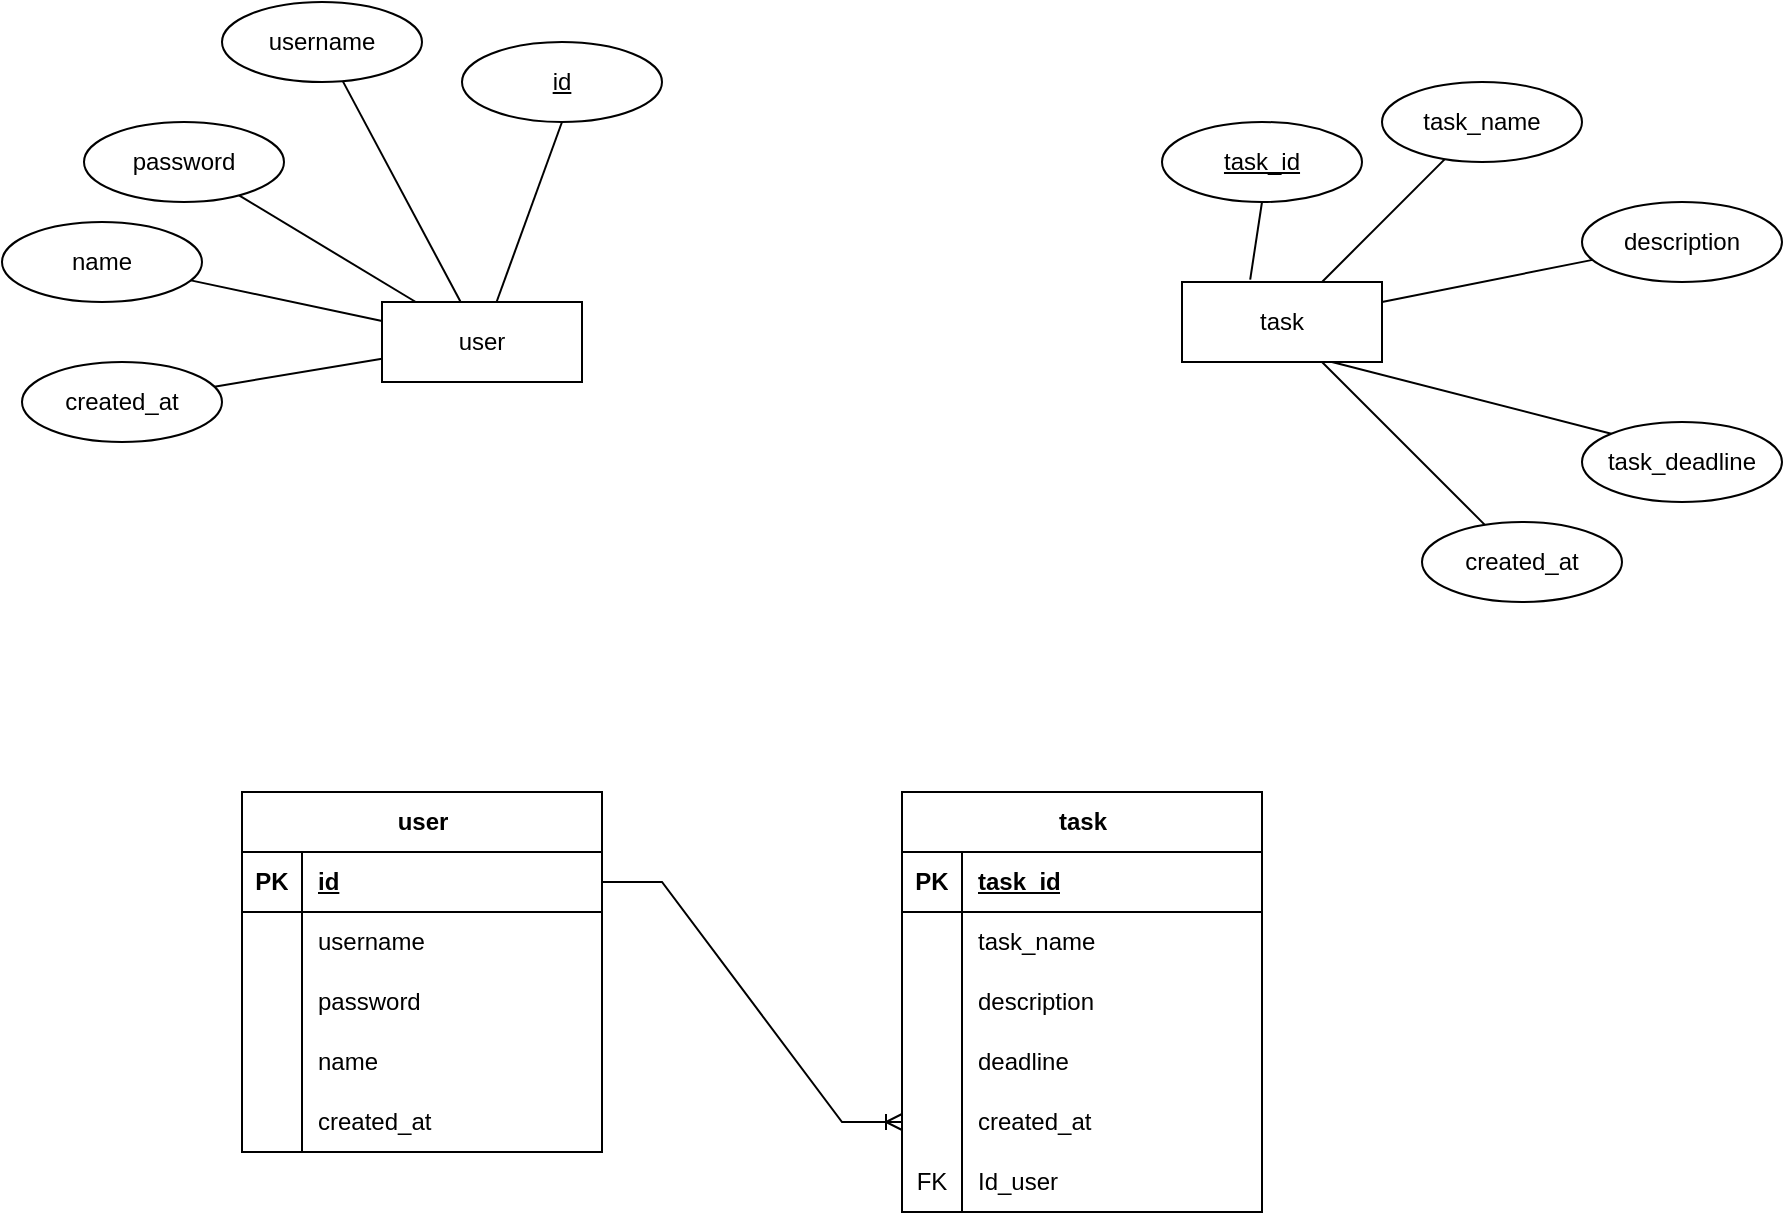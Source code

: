 <mxfile version="24.4.0" type="device">
  <diagram name="Page-1" id="Di5r2Wc61FgacvwooUjU">
    <mxGraphModel dx="1730" dy="460" grid="1" gridSize="10" guides="1" tooltips="1" connect="1" arrows="1" fold="1" page="1" pageScale="1" pageWidth="850" pageHeight="1100" math="0" shadow="0">
      <root>
        <mxCell id="0" />
        <mxCell id="1" parent="0" />
        <mxCell id="1Q9HF7P5_NUZlkHXL_W3-1" value="user" style="whiteSpace=wrap;html=1;align=center;" parent="1" vertex="1">
          <mxGeometry x="80" y="150" width="100" height="40" as="geometry" />
        </mxCell>
        <mxCell id="1Q9HF7P5_NUZlkHXL_W3-2" value="task" style="whiteSpace=wrap;html=1;align=center;" parent="1" vertex="1">
          <mxGeometry x="480" y="140" width="100" height="40" as="geometry" />
        </mxCell>
        <mxCell id="1Q9HF7P5_NUZlkHXL_W3-21" style="rounded=0;orthogonalLoop=1;jettySize=auto;html=1;exitX=0.5;exitY=1;exitDx=0;exitDy=0;endArrow=none;endFill=0;" parent="1" source="1Q9HF7P5_NUZlkHXL_W3-3" target="1Q9HF7P5_NUZlkHXL_W3-1" edge="1">
          <mxGeometry relative="1" as="geometry" />
        </mxCell>
        <mxCell id="1Q9HF7P5_NUZlkHXL_W3-3" value="id" style="ellipse;whiteSpace=wrap;html=1;align=center;fontStyle=4;" parent="1" vertex="1">
          <mxGeometry x="120" y="20" width="100" height="40" as="geometry" />
        </mxCell>
        <mxCell id="1Q9HF7P5_NUZlkHXL_W3-4" value="task_id" style="ellipse;whiteSpace=wrap;html=1;align=center;fontStyle=4;" parent="1" vertex="1">
          <mxGeometry x="470" y="60" width="100" height="40" as="geometry" />
        </mxCell>
        <mxCell id="1Q9HF7P5_NUZlkHXL_W3-5" value="username" style="ellipse;whiteSpace=wrap;html=1;align=center;" parent="1" vertex="1">
          <mxGeometry width="100" height="40" as="geometry" />
        </mxCell>
        <mxCell id="1Q9HF7P5_NUZlkHXL_W3-23" style="rounded=0;orthogonalLoop=1;jettySize=auto;html=1;endArrow=none;endFill=0;" parent="1" source="1Q9HF7P5_NUZlkHXL_W3-6" target="1Q9HF7P5_NUZlkHXL_W3-1" edge="1">
          <mxGeometry relative="1" as="geometry" />
        </mxCell>
        <mxCell id="1Q9HF7P5_NUZlkHXL_W3-6" value="password" style="ellipse;whiteSpace=wrap;html=1;align=center;" parent="1" vertex="1">
          <mxGeometry x="-69" y="60" width="100" height="40" as="geometry" />
        </mxCell>
        <mxCell id="1Q9HF7P5_NUZlkHXL_W3-8" value="description" style="ellipse;whiteSpace=wrap;html=1;align=center;" parent="1" vertex="1">
          <mxGeometry x="680" y="100" width="100" height="40" as="geometry" />
        </mxCell>
        <mxCell id="1Q9HF7P5_NUZlkHXL_W3-19" style="rounded=0;orthogonalLoop=1;jettySize=auto;html=1;endArrow=none;endFill=0;" parent="1" source="1Q9HF7P5_NUZlkHXL_W3-9" target="1Q9HF7P5_NUZlkHXL_W3-2" edge="1">
          <mxGeometry relative="1" as="geometry" />
        </mxCell>
        <mxCell id="1Q9HF7P5_NUZlkHXL_W3-9" value="task_name" style="ellipse;whiteSpace=wrap;html=1;align=center;" parent="1" vertex="1">
          <mxGeometry x="580" y="40" width="100" height="40" as="geometry" />
        </mxCell>
        <mxCell id="1Q9HF7P5_NUZlkHXL_W3-20" style="rounded=0;orthogonalLoop=1;jettySize=auto;html=1;exitX=0;exitY=0;exitDx=0;exitDy=0;entryX=0.75;entryY=1;entryDx=0;entryDy=0;endArrow=none;endFill=0;" parent="1" source="1Q9HF7P5_NUZlkHXL_W3-10" target="1Q9HF7P5_NUZlkHXL_W3-2" edge="1">
          <mxGeometry relative="1" as="geometry" />
        </mxCell>
        <mxCell id="1Q9HF7P5_NUZlkHXL_W3-10" value="task_deadline" style="ellipse;whiteSpace=wrap;html=1;align=center;" parent="1" vertex="1">
          <mxGeometry x="680" y="210" width="100" height="40" as="geometry" />
        </mxCell>
        <mxCell id="1Q9HF7P5_NUZlkHXL_W3-14" style="rounded=0;orthogonalLoop=1;jettySize=auto;html=1;exitX=0.5;exitY=1;exitDx=0;exitDy=0;entryX=0.341;entryY=-0.03;entryDx=0;entryDy=0;entryPerimeter=0;endArrow=none;endFill=0;" parent="1" source="1Q9HF7P5_NUZlkHXL_W3-4" target="1Q9HF7P5_NUZlkHXL_W3-2" edge="1">
          <mxGeometry relative="1" as="geometry" />
        </mxCell>
        <mxCell id="1Q9HF7P5_NUZlkHXL_W3-18" style="rounded=0;orthogonalLoop=1;jettySize=auto;html=1;endArrow=none;endFill=0;" parent="1" source="1Q9HF7P5_NUZlkHXL_W3-8" target="1Q9HF7P5_NUZlkHXL_W3-2" edge="1">
          <mxGeometry relative="1" as="geometry" />
        </mxCell>
        <mxCell id="1Q9HF7P5_NUZlkHXL_W3-22" style="rounded=0;orthogonalLoop=1;jettySize=auto;html=1;endArrow=none;endFill=0;" parent="1" source="1Q9HF7P5_NUZlkHXL_W3-5" target="1Q9HF7P5_NUZlkHXL_W3-1" edge="1">
          <mxGeometry relative="1" as="geometry" />
        </mxCell>
        <mxCell id="1Q9HF7P5_NUZlkHXL_W3-24" value="user" style="shape=table;startSize=30;container=1;collapsible=1;childLayout=tableLayout;fixedRows=1;rowLines=0;fontStyle=1;align=center;resizeLast=1;html=1;" parent="1" vertex="1">
          <mxGeometry x="10" y="395" width="180" height="180" as="geometry" />
        </mxCell>
        <mxCell id="1Q9HF7P5_NUZlkHXL_W3-25" value="" style="shape=tableRow;horizontal=0;startSize=0;swimlaneHead=0;swimlaneBody=0;fillColor=none;collapsible=0;dropTarget=0;points=[[0,0.5],[1,0.5]];portConstraint=eastwest;top=0;left=0;right=0;bottom=1;" parent="1Q9HF7P5_NUZlkHXL_W3-24" vertex="1">
          <mxGeometry y="30" width="180" height="30" as="geometry" />
        </mxCell>
        <mxCell id="1Q9HF7P5_NUZlkHXL_W3-26" value="PK" style="shape=partialRectangle;connectable=0;fillColor=none;top=0;left=0;bottom=0;right=0;fontStyle=1;overflow=hidden;whiteSpace=wrap;html=1;" parent="1Q9HF7P5_NUZlkHXL_W3-25" vertex="1">
          <mxGeometry width="30" height="30" as="geometry">
            <mxRectangle width="30" height="30" as="alternateBounds" />
          </mxGeometry>
        </mxCell>
        <mxCell id="1Q9HF7P5_NUZlkHXL_W3-27" value="id" style="shape=partialRectangle;connectable=0;fillColor=none;top=0;left=0;bottom=0;right=0;align=left;spacingLeft=6;fontStyle=5;overflow=hidden;whiteSpace=wrap;html=1;" parent="1Q9HF7P5_NUZlkHXL_W3-25" vertex="1">
          <mxGeometry x="30" width="150" height="30" as="geometry">
            <mxRectangle width="150" height="30" as="alternateBounds" />
          </mxGeometry>
        </mxCell>
        <mxCell id="1Q9HF7P5_NUZlkHXL_W3-28" value="" style="shape=tableRow;horizontal=0;startSize=0;swimlaneHead=0;swimlaneBody=0;fillColor=none;collapsible=0;dropTarget=0;points=[[0,0.5],[1,0.5]];portConstraint=eastwest;top=0;left=0;right=0;bottom=0;" parent="1Q9HF7P5_NUZlkHXL_W3-24" vertex="1">
          <mxGeometry y="60" width="180" height="30" as="geometry" />
        </mxCell>
        <mxCell id="1Q9HF7P5_NUZlkHXL_W3-29" value="" style="shape=partialRectangle;connectable=0;fillColor=none;top=0;left=0;bottom=0;right=0;editable=1;overflow=hidden;whiteSpace=wrap;html=1;" parent="1Q9HF7P5_NUZlkHXL_W3-28" vertex="1">
          <mxGeometry width="30" height="30" as="geometry">
            <mxRectangle width="30" height="30" as="alternateBounds" />
          </mxGeometry>
        </mxCell>
        <mxCell id="1Q9HF7P5_NUZlkHXL_W3-30" value="username" style="shape=partialRectangle;connectable=0;fillColor=none;top=0;left=0;bottom=0;right=0;align=left;spacingLeft=6;overflow=hidden;whiteSpace=wrap;html=1;" parent="1Q9HF7P5_NUZlkHXL_W3-28" vertex="1">
          <mxGeometry x="30" width="150" height="30" as="geometry">
            <mxRectangle width="150" height="30" as="alternateBounds" />
          </mxGeometry>
        </mxCell>
        <mxCell id="1Q9HF7P5_NUZlkHXL_W3-31" value="" style="shape=tableRow;horizontal=0;startSize=0;swimlaneHead=0;swimlaneBody=0;fillColor=none;collapsible=0;dropTarget=0;points=[[0,0.5],[1,0.5]];portConstraint=eastwest;top=0;left=0;right=0;bottom=0;" parent="1Q9HF7P5_NUZlkHXL_W3-24" vertex="1">
          <mxGeometry y="90" width="180" height="30" as="geometry" />
        </mxCell>
        <mxCell id="1Q9HF7P5_NUZlkHXL_W3-32" value="" style="shape=partialRectangle;connectable=0;fillColor=none;top=0;left=0;bottom=0;right=0;editable=1;overflow=hidden;whiteSpace=wrap;html=1;" parent="1Q9HF7P5_NUZlkHXL_W3-31" vertex="1">
          <mxGeometry width="30" height="30" as="geometry">
            <mxRectangle width="30" height="30" as="alternateBounds" />
          </mxGeometry>
        </mxCell>
        <mxCell id="1Q9HF7P5_NUZlkHXL_W3-33" value="password" style="shape=partialRectangle;connectable=0;fillColor=none;top=0;left=0;bottom=0;right=0;align=left;spacingLeft=6;overflow=hidden;whiteSpace=wrap;html=1;" parent="1Q9HF7P5_NUZlkHXL_W3-31" vertex="1">
          <mxGeometry x="30" width="150" height="30" as="geometry">
            <mxRectangle width="150" height="30" as="alternateBounds" />
          </mxGeometry>
        </mxCell>
        <mxCell id="pwhci624bW22p_LP742F-10" style="shape=tableRow;horizontal=0;startSize=0;swimlaneHead=0;swimlaneBody=0;fillColor=none;collapsible=0;dropTarget=0;points=[[0,0.5],[1,0.5]];portConstraint=eastwest;top=0;left=0;right=0;bottom=0;" vertex="1" parent="1Q9HF7P5_NUZlkHXL_W3-24">
          <mxGeometry y="120" width="180" height="30" as="geometry" />
        </mxCell>
        <mxCell id="pwhci624bW22p_LP742F-11" style="shape=partialRectangle;connectable=0;fillColor=none;top=0;left=0;bottom=0;right=0;editable=1;overflow=hidden;whiteSpace=wrap;html=1;" vertex="1" parent="pwhci624bW22p_LP742F-10">
          <mxGeometry width="30" height="30" as="geometry">
            <mxRectangle width="30" height="30" as="alternateBounds" />
          </mxGeometry>
        </mxCell>
        <mxCell id="pwhci624bW22p_LP742F-12" value="name" style="shape=partialRectangle;connectable=0;fillColor=none;top=0;left=0;bottom=0;right=0;align=left;spacingLeft=6;overflow=hidden;whiteSpace=wrap;html=1;" vertex="1" parent="pwhci624bW22p_LP742F-10">
          <mxGeometry x="30" width="150" height="30" as="geometry">
            <mxRectangle width="150" height="30" as="alternateBounds" />
          </mxGeometry>
        </mxCell>
        <mxCell id="pwhci624bW22p_LP742F-13" style="shape=tableRow;horizontal=0;startSize=0;swimlaneHead=0;swimlaneBody=0;fillColor=none;collapsible=0;dropTarget=0;points=[[0,0.5],[1,0.5]];portConstraint=eastwest;top=0;left=0;right=0;bottom=0;" vertex="1" parent="1Q9HF7P5_NUZlkHXL_W3-24">
          <mxGeometry y="150" width="180" height="30" as="geometry" />
        </mxCell>
        <mxCell id="pwhci624bW22p_LP742F-14" style="shape=partialRectangle;connectable=0;fillColor=none;top=0;left=0;bottom=0;right=0;editable=1;overflow=hidden;whiteSpace=wrap;html=1;" vertex="1" parent="pwhci624bW22p_LP742F-13">
          <mxGeometry width="30" height="30" as="geometry">
            <mxRectangle width="30" height="30" as="alternateBounds" />
          </mxGeometry>
        </mxCell>
        <mxCell id="pwhci624bW22p_LP742F-15" value="created_at" style="shape=partialRectangle;connectable=0;fillColor=none;top=0;left=0;bottom=0;right=0;align=left;spacingLeft=6;overflow=hidden;whiteSpace=wrap;html=1;" vertex="1" parent="pwhci624bW22p_LP742F-13">
          <mxGeometry x="30" width="150" height="30" as="geometry">
            <mxRectangle width="150" height="30" as="alternateBounds" />
          </mxGeometry>
        </mxCell>
        <mxCell id="1Q9HF7P5_NUZlkHXL_W3-37" value="task" style="shape=table;startSize=30;container=1;collapsible=1;childLayout=tableLayout;fixedRows=1;rowLines=0;fontStyle=1;align=center;resizeLast=1;html=1;" parent="1" vertex="1">
          <mxGeometry x="340" y="395" width="180" height="210" as="geometry" />
        </mxCell>
        <mxCell id="1Q9HF7P5_NUZlkHXL_W3-38" value="" style="shape=tableRow;horizontal=0;startSize=0;swimlaneHead=0;swimlaneBody=0;fillColor=none;collapsible=0;dropTarget=0;points=[[0,0.5],[1,0.5]];portConstraint=eastwest;top=0;left=0;right=0;bottom=1;" parent="1Q9HF7P5_NUZlkHXL_W3-37" vertex="1">
          <mxGeometry y="30" width="180" height="30" as="geometry" />
        </mxCell>
        <mxCell id="1Q9HF7P5_NUZlkHXL_W3-39" value="PK" style="shape=partialRectangle;connectable=0;fillColor=none;top=0;left=0;bottom=0;right=0;fontStyle=1;overflow=hidden;whiteSpace=wrap;html=1;" parent="1Q9HF7P5_NUZlkHXL_W3-38" vertex="1">
          <mxGeometry width="30" height="30" as="geometry">
            <mxRectangle width="30" height="30" as="alternateBounds" />
          </mxGeometry>
        </mxCell>
        <mxCell id="1Q9HF7P5_NUZlkHXL_W3-40" value="task_id" style="shape=partialRectangle;connectable=0;fillColor=none;top=0;left=0;bottom=0;right=0;align=left;spacingLeft=6;fontStyle=5;overflow=hidden;whiteSpace=wrap;html=1;" parent="1Q9HF7P5_NUZlkHXL_W3-38" vertex="1">
          <mxGeometry x="30" width="150" height="30" as="geometry">
            <mxRectangle width="150" height="30" as="alternateBounds" />
          </mxGeometry>
        </mxCell>
        <mxCell id="1Q9HF7P5_NUZlkHXL_W3-41" value="" style="shape=tableRow;horizontal=0;startSize=0;swimlaneHead=0;swimlaneBody=0;fillColor=none;collapsible=0;dropTarget=0;points=[[0,0.5],[1,0.5]];portConstraint=eastwest;top=0;left=0;right=0;bottom=0;" parent="1Q9HF7P5_NUZlkHXL_W3-37" vertex="1">
          <mxGeometry y="60" width="180" height="30" as="geometry" />
        </mxCell>
        <mxCell id="1Q9HF7P5_NUZlkHXL_W3-42" value="" style="shape=partialRectangle;connectable=0;fillColor=none;top=0;left=0;bottom=0;right=0;editable=1;overflow=hidden;whiteSpace=wrap;html=1;" parent="1Q9HF7P5_NUZlkHXL_W3-41" vertex="1">
          <mxGeometry width="30" height="30" as="geometry">
            <mxRectangle width="30" height="30" as="alternateBounds" />
          </mxGeometry>
        </mxCell>
        <mxCell id="1Q9HF7P5_NUZlkHXL_W3-43" value="task_name" style="shape=partialRectangle;connectable=0;fillColor=none;top=0;left=0;bottom=0;right=0;align=left;spacingLeft=6;overflow=hidden;whiteSpace=wrap;html=1;" parent="1Q9HF7P5_NUZlkHXL_W3-41" vertex="1">
          <mxGeometry x="30" width="150" height="30" as="geometry">
            <mxRectangle width="150" height="30" as="alternateBounds" />
          </mxGeometry>
        </mxCell>
        <mxCell id="1Q9HF7P5_NUZlkHXL_W3-44" value="" style="shape=tableRow;horizontal=0;startSize=0;swimlaneHead=0;swimlaneBody=0;fillColor=none;collapsible=0;dropTarget=0;points=[[0,0.5],[1,0.5]];portConstraint=eastwest;top=0;left=0;right=0;bottom=0;" parent="1Q9HF7P5_NUZlkHXL_W3-37" vertex="1">
          <mxGeometry y="90" width="180" height="30" as="geometry" />
        </mxCell>
        <mxCell id="1Q9HF7P5_NUZlkHXL_W3-45" value="" style="shape=partialRectangle;connectable=0;fillColor=none;top=0;left=0;bottom=0;right=0;editable=1;overflow=hidden;whiteSpace=wrap;html=1;" parent="1Q9HF7P5_NUZlkHXL_W3-44" vertex="1">
          <mxGeometry width="30" height="30" as="geometry">
            <mxRectangle width="30" height="30" as="alternateBounds" />
          </mxGeometry>
        </mxCell>
        <mxCell id="1Q9HF7P5_NUZlkHXL_W3-46" value="description" style="shape=partialRectangle;connectable=0;fillColor=none;top=0;left=0;bottom=0;right=0;align=left;spacingLeft=6;overflow=hidden;whiteSpace=wrap;html=1;" parent="1Q9HF7P5_NUZlkHXL_W3-44" vertex="1">
          <mxGeometry x="30" width="150" height="30" as="geometry">
            <mxRectangle width="150" height="30" as="alternateBounds" />
          </mxGeometry>
        </mxCell>
        <mxCell id="1Q9HF7P5_NUZlkHXL_W3-47" value="" style="shape=tableRow;horizontal=0;startSize=0;swimlaneHead=0;swimlaneBody=0;fillColor=none;collapsible=0;dropTarget=0;points=[[0,0.5],[1,0.5]];portConstraint=eastwest;top=0;left=0;right=0;bottom=0;" parent="1Q9HF7P5_NUZlkHXL_W3-37" vertex="1">
          <mxGeometry y="120" width="180" height="30" as="geometry" />
        </mxCell>
        <mxCell id="1Q9HF7P5_NUZlkHXL_W3-48" value="" style="shape=partialRectangle;connectable=0;fillColor=none;top=0;left=0;bottom=0;right=0;editable=1;overflow=hidden;whiteSpace=wrap;html=1;" parent="1Q9HF7P5_NUZlkHXL_W3-47" vertex="1">
          <mxGeometry width="30" height="30" as="geometry">
            <mxRectangle width="30" height="30" as="alternateBounds" />
          </mxGeometry>
        </mxCell>
        <mxCell id="1Q9HF7P5_NUZlkHXL_W3-49" value="deadline" style="shape=partialRectangle;connectable=0;fillColor=none;top=0;left=0;bottom=0;right=0;align=left;spacingLeft=6;overflow=hidden;whiteSpace=wrap;html=1;" parent="1Q9HF7P5_NUZlkHXL_W3-47" vertex="1">
          <mxGeometry x="30" width="150" height="30" as="geometry">
            <mxRectangle width="150" height="30" as="alternateBounds" />
          </mxGeometry>
        </mxCell>
        <mxCell id="1Q9HF7P5_NUZlkHXL_W3-50" style="shape=tableRow;horizontal=0;startSize=0;swimlaneHead=0;swimlaneBody=0;fillColor=none;collapsible=0;dropTarget=0;points=[[0,0.5],[1,0.5]];portConstraint=eastwest;top=0;left=0;right=0;bottom=0;" parent="1Q9HF7P5_NUZlkHXL_W3-37" vertex="1">
          <mxGeometry y="150" width="180" height="30" as="geometry" />
        </mxCell>
        <mxCell id="1Q9HF7P5_NUZlkHXL_W3-51" value="" style="shape=partialRectangle;connectable=0;fillColor=none;top=0;left=0;bottom=0;right=0;editable=1;overflow=hidden;whiteSpace=wrap;html=1;" parent="1Q9HF7P5_NUZlkHXL_W3-50" vertex="1">
          <mxGeometry width="30" height="30" as="geometry">
            <mxRectangle width="30" height="30" as="alternateBounds" />
          </mxGeometry>
        </mxCell>
        <mxCell id="1Q9HF7P5_NUZlkHXL_W3-52" value="created_at" style="shape=partialRectangle;connectable=0;fillColor=none;top=0;left=0;bottom=0;right=0;align=left;spacingLeft=6;overflow=hidden;whiteSpace=wrap;html=1;" parent="1Q9HF7P5_NUZlkHXL_W3-50" vertex="1">
          <mxGeometry x="30" width="150" height="30" as="geometry">
            <mxRectangle width="150" height="30" as="alternateBounds" />
          </mxGeometry>
        </mxCell>
        <mxCell id="pwhci624bW22p_LP742F-16" style="shape=tableRow;horizontal=0;startSize=0;swimlaneHead=0;swimlaneBody=0;fillColor=none;collapsible=0;dropTarget=0;points=[[0,0.5],[1,0.5]];portConstraint=eastwest;top=0;left=0;right=0;bottom=0;" vertex="1" parent="1Q9HF7P5_NUZlkHXL_W3-37">
          <mxGeometry y="180" width="180" height="30" as="geometry" />
        </mxCell>
        <mxCell id="pwhci624bW22p_LP742F-17" value="FK" style="shape=partialRectangle;connectable=0;fillColor=none;top=0;left=0;bottom=0;right=0;editable=1;overflow=hidden;whiteSpace=wrap;html=1;" vertex="1" parent="pwhci624bW22p_LP742F-16">
          <mxGeometry width="30" height="30" as="geometry">
            <mxRectangle width="30" height="30" as="alternateBounds" />
          </mxGeometry>
        </mxCell>
        <mxCell id="pwhci624bW22p_LP742F-18" value="Id_user" style="shape=partialRectangle;connectable=0;fillColor=none;top=0;left=0;bottom=0;right=0;align=left;spacingLeft=6;overflow=hidden;whiteSpace=wrap;html=1;" vertex="1" parent="pwhci624bW22p_LP742F-16">
          <mxGeometry x="30" width="150" height="30" as="geometry">
            <mxRectangle width="150" height="30" as="alternateBounds" />
          </mxGeometry>
        </mxCell>
        <mxCell id="1Q9HF7P5_NUZlkHXL_W3-53" value="" style="edgeStyle=entityRelationEdgeStyle;fontSize=12;html=1;endArrow=ERoneToMany;rounded=0;entryX=0;entryY=0.5;entryDx=0;entryDy=0;" parent="1" target="1Q9HF7P5_NUZlkHXL_W3-50" edge="1">
          <mxGeometry width="100" height="100" relative="1" as="geometry">
            <mxPoint x="190" y="440" as="sourcePoint" />
            <mxPoint x="290" y="340" as="targetPoint" />
          </mxGeometry>
        </mxCell>
        <mxCell id="pwhci624bW22p_LP742F-1" value="name" style="ellipse;whiteSpace=wrap;html=1;align=center;" vertex="1" parent="1">
          <mxGeometry x="-110" y="110" width="100" height="40" as="geometry" />
        </mxCell>
        <mxCell id="pwhci624bW22p_LP742F-4" value="" style="endArrow=none;html=1;rounded=0;" edge="1" parent="1" source="pwhci624bW22p_LP742F-6" target="1Q9HF7P5_NUZlkHXL_W3-1">
          <mxGeometry width="50" height="50" relative="1" as="geometry">
            <mxPoint x="300" y="250" as="sourcePoint" />
            <mxPoint x="350" y="200" as="targetPoint" />
          </mxGeometry>
        </mxCell>
        <mxCell id="pwhci624bW22p_LP742F-5" value="" style="endArrow=none;html=1;rounded=0;" edge="1" parent="1" source="pwhci624bW22p_LP742F-1" target="1Q9HF7P5_NUZlkHXL_W3-1">
          <mxGeometry width="50" height="50" relative="1" as="geometry">
            <mxPoint x="230" y="250" as="sourcePoint" />
            <mxPoint x="280" y="200" as="targetPoint" />
          </mxGeometry>
        </mxCell>
        <mxCell id="pwhci624bW22p_LP742F-6" value="created_at" style="ellipse;whiteSpace=wrap;html=1;align=center;" vertex="1" parent="1">
          <mxGeometry x="-100" y="180" width="100" height="40" as="geometry" />
        </mxCell>
        <mxCell id="pwhci624bW22p_LP742F-8" value="created_at" style="ellipse;whiteSpace=wrap;html=1;align=center;" vertex="1" parent="1">
          <mxGeometry x="600" y="260" width="100" height="40" as="geometry" />
        </mxCell>
        <mxCell id="pwhci624bW22p_LP742F-9" style="rounded=0;orthogonalLoop=1;jettySize=auto;html=1;endArrow=none;endFill=0;" edge="1" parent="1" source="pwhci624bW22p_LP742F-8" target="1Q9HF7P5_NUZlkHXL_W3-2">
          <mxGeometry relative="1" as="geometry">
            <mxPoint x="645" y="266" as="sourcePoint" />
            <mxPoint x="565" y="190" as="targetPoint" />
          </mxGeometry>
        </mxCell>
      </root>
    </mxGraphModel>
  </diagram>
</mxfile>
